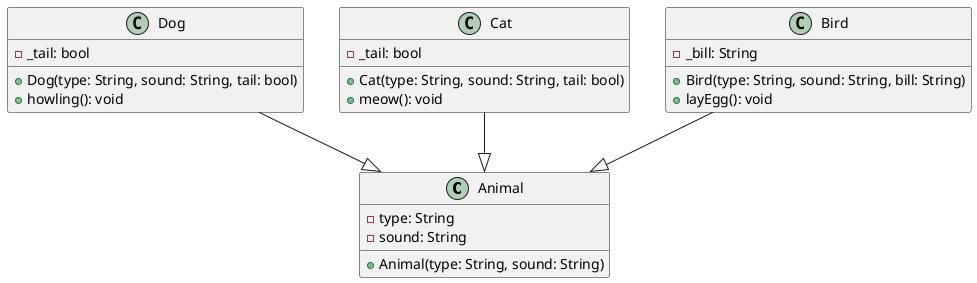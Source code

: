 @startuml
class Animal {
  - type: String
  - sound: String
  + Animal(type: String, sound: String)
}

class Dog {
  - _tail: bool
  + Dog(type: String, sound: String, tail: bool)
  + howling(): void
}

class Cat {
  - _tail: bool
  + Cat(type: String, sound: String, tail: bool)
  + meow(): void
}

class Bird {
  - _bill: String
  + Bird(type: String, sound: String, bill: String)
  + layEgg(): void
}


Dog --|> Animal
Cat --|> Animal
Bird --|> Animal

@enduml